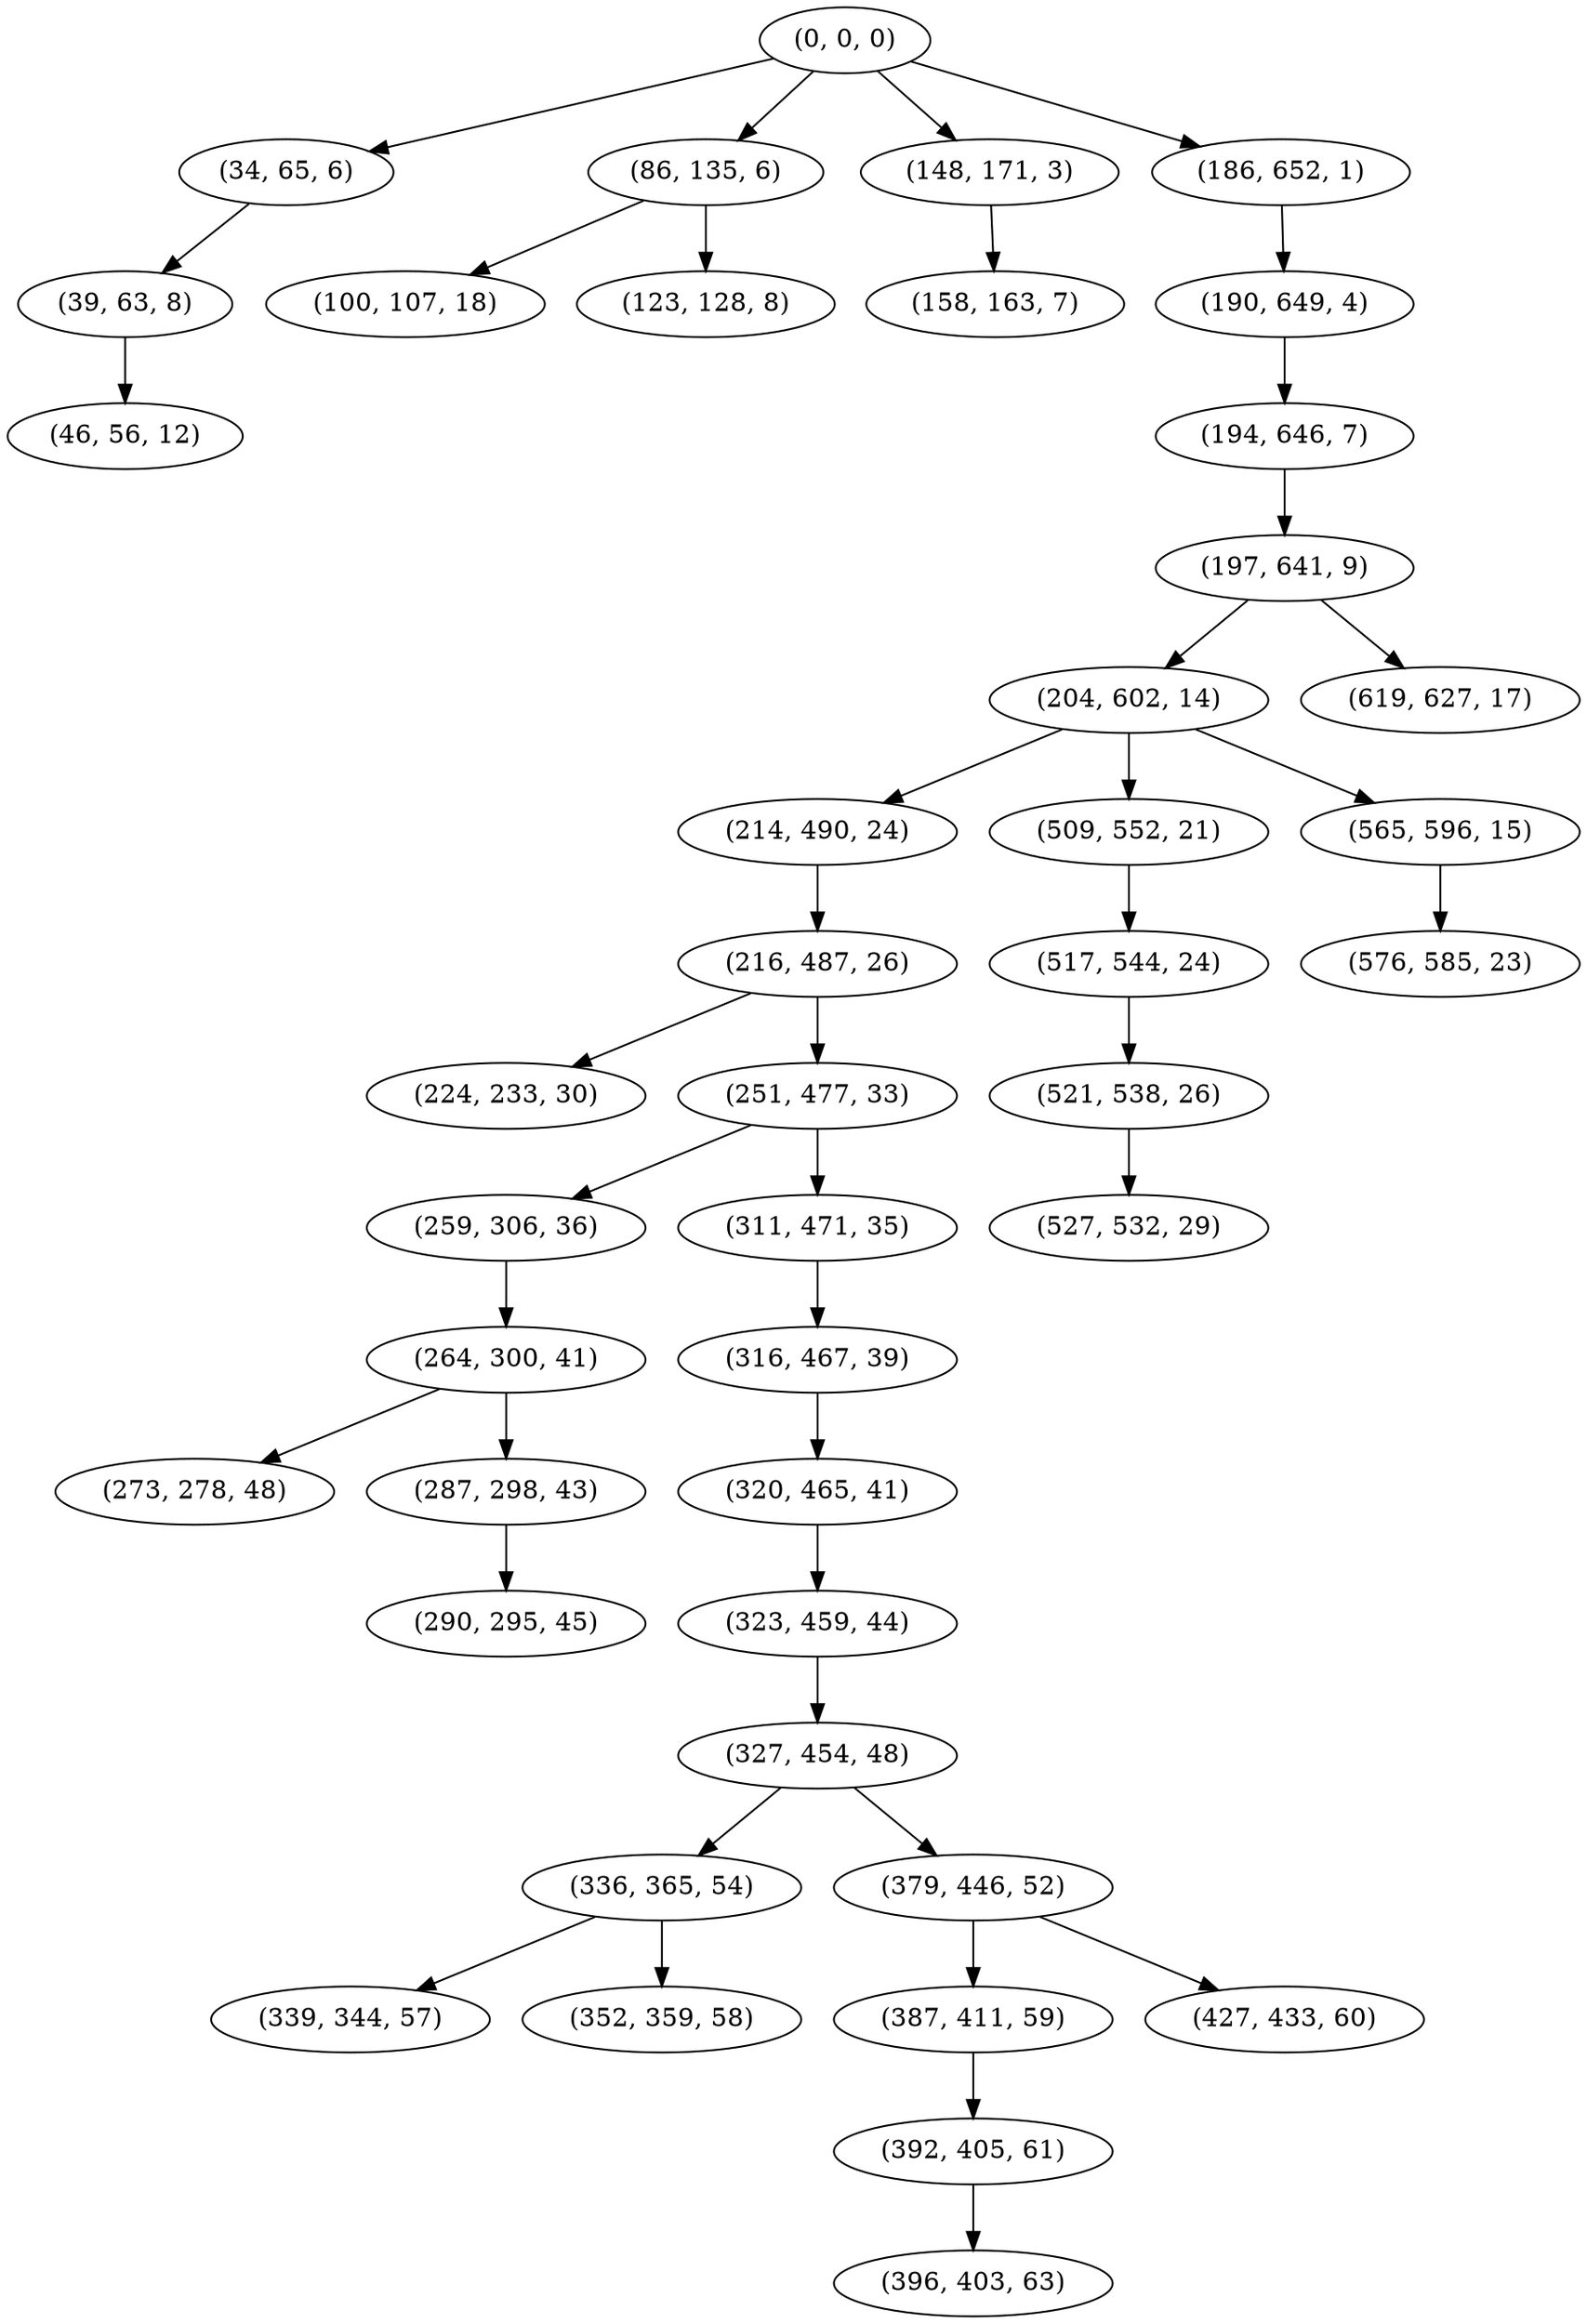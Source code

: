 digraph tree {
    "(0, 0, 0)";
    "(34, 65, 6)";
    "(39, 63, 8)";
    "(46, 56, 12)";
    "(86, 135, 6)";
    "(100, 107, 18)";
    "(123, 128, 8)";
    "(148, 171, 3)";
    "(158, 163, 7)";
    "(186, 652, 1)";
    "(190, 649, 4)";
    "(194, 646, 7)";
    "(197, 641, 9)";
    "(204, 602, 14)";
    "(214, 490, 24)";
    "(216, 487, 26)";
    "(224, 233, 30)";
    "(251, 477, 33)";
    "(259, 306, 36)";
    "(264, 300, 41)";
    "(273, 278, 48)";
    "(287, 298, 43)";
    "(290, 295, 45)";
    "(311, 471, 35)";
    "(316, 467, 39)";
    "(320, 465, 41)";
    "(323, 459, 44)";
    "(327, 454, 48)";
    "(336, 365, 54)";
    "(339, 344, 57)";
    "(352, 359, 58)";
    "(379, 446, 52)";
    "(387, 411, 59)";
    "(392, 405, 61)";
    "(396, 403, 63)";
    "(427, 433, 60)";
    "(509, 552, 21)";
    "(517, 544, 24)";
    "(521, 538, 26)";
    "(527, 532, 29)";
    "(565, 596, 15)";
    "(576, 585, 23)";
    "(619, 627, 17)";
    "(0, 0, 0)" -> "(34, 65, 6)";
    "(0, 0, 0)" -> "(86, 135, 6)";
    "(0, 0, 0)" -> "(148, 171, 3)";
    "(0, 0, 0)" -> "(186, 652, 1)";
    "(34, 65, 6)" -> "(39, 63, 8)";
    "(39, 63, 8)" -> "(46, 56, 12)";
    "(86, 135, 6)" -> "(100, 107, 18)";
    "(86, 135, 6)" -> "(123, 128, 8)";
    "(148, 171, 3)" -> "(158, 163, 7)";
    "(186, 652, 1)" -> "(190, 649, 4)";
    "(190, 649, 4)" -> "(194, 646, 7)";
    "(194, 646, 7)" -> "(197, 641, 9)";
    "(197, 641, 9)" -> "(204, 602, 14)";
    "(197, 641, 9)" -> "(619, 627, 17)";
    "(204, 602, 14)" -> "(214, 490, 24)";
    "(204, 602, 14)" -> "(509, 552, 21)";
    "(204, 602, 14)" -> "(565, 596, 15)";
    "(214, 490, 24)" -> "(216, 487, 26)";
    "(216, 487, 26)" -> "(224, 233, 30)";
    "(216, 487, 26)" -> "(251, 477, 33)";
    "(251, 477, 33)" -> "(259, 306, 36)";
    "(251, 477, 33)" -> "(311, 471, 35)";
    "(259, 306, 36)" -> "(264, 300, 41)";
    "(264, 300, 41)" -> "(273, 278, 48)";
    "(264, 300, 41)" -> "(287, 298, 43)";
    "(287, 298, 43)" -> "(290, 295, 45)";
    "(311, 471, 35)" -> "(316, 467, 39)";
    "(316, 467, 39)" -> "(320, 465, 41)";
    "(320, 465, 41)" -> "(323, 459, 44)";
    "(323, 459, 44)" -> "(327, 454, 48)";
    "(327, 454, 48)" -> "(336, 365, 54)";
    "(327, 454, 48)" -> "(379, 446, 52)";
    "(336, 365, 54)" -> "(339, 344, 57)";
    "(336, 365, 54)" -> "(352, 359, 58)";
    "(379, 446, 52)" -> "(387, 411, 59)";
    "(379, 446, 52)" -> "(427, 433, 60)";
    "(387, 411, 59)" -> "(392, 405, 61)";
    "(392, 405, 61)" -> "(396, 403, 63)";
    "(509, 552, 21)" -> "(517, 544, 24)";
    "(517, 544, 24)" -> "(521, 538, 26)";
    "(521, 538, 26)" -> "(527, 532, 29)";
    "(565, 596, 15)" -> "(576, 585, 23)";
}
